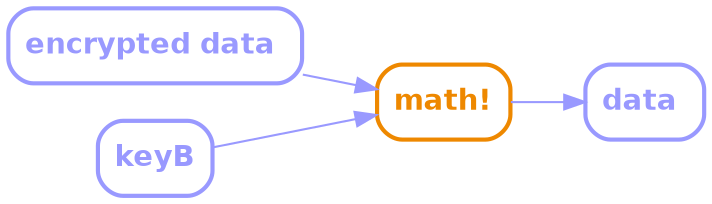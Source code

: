 digraph G {
    rankdir=LR;
    rank=same;
    graph [
        K=1.0,
        overlap=false,
        splines = spline,
    ];
    node [
        shape=box
        style="rounded,bold"
        color="#9999ff",
        fontcolor="#9999ff",
        fontname="Helvetica-bold",
    ];
    edge [
        # arrowsize=2,
        color="#9999ff",
    ];
    "math!" [color="#ee8800", fontcolor="#ee8800"]

    "encrypted data " -> "math!"
    keyB -> "math!"
    "math!" -> "data "
}
